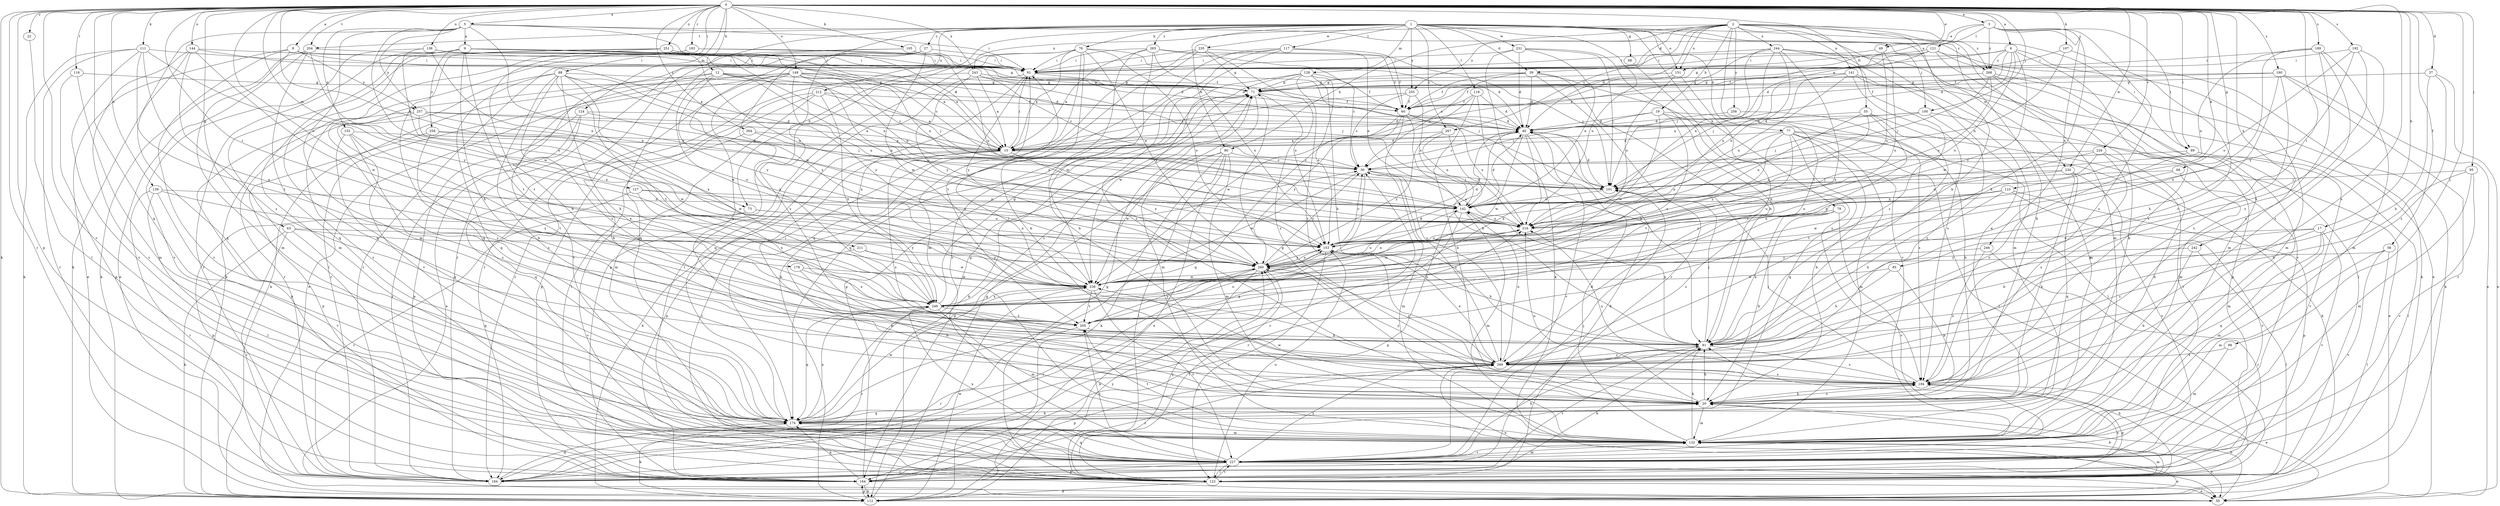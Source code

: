 strict digraph  {
0;
1;
2;
3;
5;
6;
8;
9;
10;
12;
17;
19;
20;
22;
27;
30;
37;
39;
40;
49;
50;
55;
56;
60;
63;
66;
68;
71;
73;
76;
77;
79;
80;
81;
85;
88;
89;
91;
95;
98;
100;
101;
105;
107;
110;
111;
112;
116;
117;
118;
121;
122;
124;
127;
128;
132;
136;
139;
141;
142;
144;
149;
151;
152;
153;
164;
174;
178;
183;
184;
189;
190;
192;
194;
204;
205;
211;
212;
216;
226;
227;
230;
231;
235;
238;
242;
243;
244;
246;
249;
251;
255;
256;
257;
258;
260;
264;
265;
267;
268;
269;
0 -> 3  [label=a];
0 -> 5  [label=a];
0 -> 6  [label=a];
0 -> 8  [label=a];
0 -> 12  [label=b];
0 -> 17  [label=b];
0 -> 22  [label=c];
0 -> 37  [label=d];
0 -> 49  [label=e];
0 -> 55  [label=f];
0 -> 56  [label=f];
0 -> 63  [label=g];
0 -> 66  [label=g];
0 -> 73  [label=h];
0 -> 85  [label=i];
0 -> 88  [label=i];
0 -> 89  [label=i];
0 -> 95  [label=j];
0 -> 98  [label=j];
0 -> 100  [label=j];
0 -> 105  [label=k];
0 -> 107  [label=k];
0 -> 110  [label=k];
0 -> 111  [label=k];
0 -> 112  [label=k];
0 -> 116  [label=l];
0 -> 124  [label=m];
0 -> 127  [label=m];
0 -> 136  [label=n];
0 -> 139  [label=n];
0 -> 144  [label=o];
0 -> 149  [label=o];
0 -> 164  [label=p];
0 -> 174  [label=q];
0 -> 178  [label=r];
0 -> 183  [label=r];
0 -> 184  [label=r];
0 -> 189  [label=s];
0 -> 190  [label=s];
0 -> 192  [label=s];
0 -> 194  [label=s];
0 -> 204  [label=t];
0 -> 211  [label=u];
0 -> 226  [label=v];
0 -> 227  [label=v];
0 -> 230  [label=w];
0 -> 242  [label=x];
0 -> 243  [label=x];
0 -> 251  [label=y];
0 -> 264  [label=z];
1 -> 27  [label=c];
1 -> 39  [label=d];
1 -> 68  [label=g];
1 -> 73  [label=h];
1 -> 76  [label=h];
1 -> 77  [label=h];
1 -> 79  [label=h];
1 -> 80  [label=h];
1 -> 89  [label=i];
1 -> 100  [label=j];
1 -> 117  [label=l];
1 -> 118  [label=l];
1 -> 128  [label=m];
1 -> 151  [label=o];
1 -> 184  [label=r];
1 -> 204  [label=t];
1 -> 212  [label=u];
1 -> 216  [label=u];
1 -> 230  [label=w];
1 -> 231  [label=w];
1 -> 235  [label=w];
1 -> 238  [label=w];
1 -> 255  [label=y];
1 -> 265  [label=z];
1 -> 267  [label=z];
2 -> 19  [label=b];
2 -> 20  [label=b];
2 -> 39  [label=d];
2 -> 40  [label=d];
2 -> 80  [label=h];
2 -> 81  [label=h];
2 -> 132  [label=m];
2 -> 141  [label=n];
2 -> 151  [label=o];
2 -> 174  [label=q];
2 -> 205  [label=t];
2 -> 243  [label=x];
2 -> 244  [label=x];
2 -> 255  [label=y];
2 -> 256  [label=y];
2 -> 267  [label=z];
2 -> 268  [label=z];
3 -> 49  [label=e];
3 -> 81  [label=h];
3 -> 89  [label=i];
3 -> 121  [label=l];
3 -> 151  [label=o];
3 -> 194  [label=s];
3 -> 246  [label=x];
3 -> 268  [label=z];
5 -> 9  [label=a];
5 -> 10  [label=a];
5 -> 91  [label=i];
5 -> 112  [label=k];
5 -> 132  [label=m];
5 -> 152  [label=o];
5 -> 153  [label=o];
5 -> 238  [label=w];
5 -> 257  [label=y];
5 -> 268  [label=z];
6 -> 40  [label=d];
6 -> 60  [label=f];
6 -> 71  [label=g];
6 -> 91  [label=i];
6 -> 132  [label=m];
6 -> 153  [label=o];
6 -> 194  [label=s];
6 -> 238  [label=w];
6 -> 268  [label=z];
8 -> 10  [label=a];
8 -> 50  [label=e];
8 -> 91  [label=i];
8 -> 132  [label=m];
8 -> 227  [label=v];
8 -> 257  [label=y];
9 -> 40  [label=d];
9 -> 81  [label=h];
9 -> 91  [label=i];
9 -> 132  [label=m];
9 -> 142  [label=n];
9 -> 174  [label=q];
9 -> 184  [label=r];
9 -> 205  [label=t];
9 -> 216  [label=u];
9 -> 258  [label=y];
10 -> 30  [label=c];
10 -> 40  [label=d];
10 -> 91  [label=i];
10 -> 112  [label=k];
10 -> 122  [label=l];
10 -> 164  [label=p];
10 -> 194  [label=s];
10 -> 260  [label=y];
12 -> 60  [label=f];
12 -> 71  [label=g];
12 -> 81  [label=h];
12 -> 142  [label=n];
12 -> 184  [label=r];
12 -> 216  [label=u];
12 -> 238  [label=w];
12 -> 260  [label=y];
17 -> 81  [label=h];
17 -> 132  [label=m];
17 -> 153  [label=o];
17 -> 174  [label=q];
17 -> 227  [label=v];
17 -> 269  [label=z];
19 -> 30  [label=c];
19 -> 40  [label=d];
19 -> 122  [label=l];
19 -> 194  [label=s];
19 -> 238  [label=w];
19 -> 249  [label=x];
20 -> 71  [label=g];
20 -> 81  [label=h];
20 -> 91  [label=i];
20 -> 132  [label=m];
20 -> 174  [label=q];
20 -> 194  [label=s];
20 -> 216  [label=u];
20 -> 238  [label=w];
22 -> 122  [label=l];
27 -> 91  [label=i];
27 -> 174  [label=q];
27 -> 184  [label=r];
27 -> 194  [label=s];
27 -> 238  [label=w];
27 -> 269  [label=z];
30 -> 101  [label=j];
30 -> 132  [label=m];
30 -> 174  [label=q];
30 -> 216  [label=u];
30 -> 238  [label=w];
37 -> 50  [label=e];
37 -> 71  [label=g];
37 -> 81  [label=h];
37 -> 269  [label=z];
39 -> 30  [label=c];
39 -> 40  [label=d];
39 -> 60  [label=f];
39 -> 71  [label=g];
39 -> 81  [label=h];
39 -> 184  [label=r];
39 -> 194  [label=s];
40 -> 10  [label=a];
40 -> 30  [label=c];
40 -> 101  [label=j];
40 -> 227  [label=v];
40 -> 238  [label=w];
40 -> 249  [label=x];
49 -> 91  [label=i];
49 -> 153  [label=o];
49 -> 216  [label=u];
50 -> 20  [label=b];
55 -> 40  [label=d];
55 -> 153  [label=o];
55 -> 216  [label=u];
55 -> 227  [label=v];
55 -> 249  [label=x];
55 -> 269  [label=z];
56 -> 122  [label=l];
56 -> 132  [label=m];
56 -> 227  [label=v];
56 -> 260  [label=y];
60 -> 40  [label=d];
60 -> 81  [label=h];
60 -> 174  [label=q];
60 -> 216  [label=u];
60 -> 260  [label=y];
60 -> 269  [label=z];
63 -> 112  [label=k];
63 -> 153  [label=o];
63 -> 174  [label=q];
63 -> 184  [label=r];
63 -> 260  [label=y];
66 -> 101  [label=j];
66 -> 132  [label=m];
66 -> 238  [label=w];
68 -> 227  [label=v];
71 -> 60  [label=f];
71 -> 112  [label=k];
71 -> 132  [label=m];
71 -> 269  [label=z];
73 -> 153  [label=o];
73 -> 184  [label=r];
73 -> 216  [label=u];
73 -> 227  [label=v];
76 -> 10  [label=a];
76 -> 20  [label=b];
76 -> 40  [label=d];
76 -> 91  [label=i];
76 -> 122  [label=l];
76 -> 153  [label=o];
76 -> 164  [label=p];
76 -> 205  [label=t];
76 -> 260  [label=y];
77 -> 10  [label=a];
77 -> 20  [label=b];
77 -> 50  [label=e];
77 -> 112  [label=k];
77 -> 122  [label=l];
77 -> 132  [label=m];
77 -> 153  [label=o];
77 -> 174  [label=q];
77 -> 205  [label=t];
77 -> 260  [label=y];
79 -> 20  [label=b];
79 -> 81  [label=h];
79 -> 216  [label=u];
79 -> 227  [label=v];
79 -> 269  [label=z];
80 -> 30  [label=c];
80 -> 50  [label=e];
80 -> 112  [label=k];
80 -> 122  [label=l];
80 -> 132  [label=m];
80 -> 164  [label=p];
80 -> 238  [label=w];
81 -> 101  [label=j];
81 -> 142  [label=n];
81 -> 184  [label=r];
81 -> 194  [label=s];
81 -> 269  [label=z];
85 -> 20  [label=b];
85 -> 81  [label=h];
85 -> 238  [label=w];
88 -> 20  [label=b];
88 -> 71  [label=g];
88 -> 81  [label=h];
88 -> 174  [label=q];
88 -> 205  [label=t];
88 -> 216  [label=u];
88 -> 227  [label=v];
88 -> 249  [label=x];
88 -> 260  [label=y];
88 -> 269  [label=z];
89 -> 30  [label=c];
89 -> 122  [label=l];
89 -> 227  [label=v];
89 -> 269  [label=z];
91 -> 71  [label=g];
91 -> 101  [label=j];
91 -> 174  [label=q];
91 -> 249  [label=x];
91 -> 260  [label=y];
95 -> 81  [label=h];
95 -> 101  [label=j];
95 -> 132  [label=m];
95 -> 227  [label=v];
98 -> 132  [label=m];
98 -> 269  [label=z];
100 -> 10  [label=a];
100 -> 40  [label=d];
100 -> 101  [label=j];
100 -> 132  [label=m];
100 -> 269  [label=z];
101 -> 40  [label=d];
101 -> 142  [label=n];
105 -> 40  [label=d];
105 -> 91  [label=i];
105 -> 184  [label=r];
105 -> 216  [label=u];
105 -> 227  [label=v];
107 -> 91  [label=i];
107 -> 142  [label=n];
107 -> 269  [label=z];
110 -> 81  [label=h];
110 -> 142  [label=n];
110 -> 164  [label=p];
110 -> 216  [label=u];
110 -> 227  [label=v];
110 -> 260  [label=y];
111 -> 91  [label=i];
111 -> 112  [label=k];
111 -> 184  [label=r];
111 -> 205  [label=t];
111 -> 227  [label=v];
111 -> 249  [label=x];
111 -> 260  [label=y];
112 -> 71  [label=g];
112 -> 164  [label=p];
112 -> 238  [label=w];
112 -> 260  [label=y];
116 -> 71  [label=g];
116 -> 132  [label=m];
116 -> 164  [label=p];
117 -> 60  [label=f];
117 -> 91  [label=i];
117 -> 112  [label=k];
117 -> 142  [label=n];
117 -> 194  [label=s];
117 -> 227  [label=v];
118 -> 20  [label=b];
118 -> 40  [label=d];
118 -> 60  [label=f];
118 -> 81  [label=h];
118 -> 238  [label=w];
121 -> 40  [label=d];
121 -> 60  [label=f];
121 -> 71  [label=g];
121 -> 91  [label=i];
121 -> 112  [label=k];
121 -> 132  [label=m];
121 -> 227  [label=v];
122 -> 20  [label=b];
122 -> 40  [label=d];
122 -> 50  [label=e];
122 -> 71  [label=g];
122 -> 81  [label=h];
122 -> 112  [label=k];
122 -> 132  [label=m];
122 -> 153  [label=o];
122 -> 227  [label=v];
122 -> 260  [label=y];
124 -> 40  [label=d];
124 -> 50  [label=e];
124 -> 101  [label=j];
124 -> 164  [label=p];
124 -> 184  [label=r];
127 -> 142  [label=n];
127 -> 164  [label=p];
127 -> 216  [label=u];
127 -> 249  [label=x];
128 -> 60  [label=f];
128 -> 71  [label=g];
128 -> 81  [label=h];
128 -> 153  [label=o];
128 -> 174  [label=q];
128 -> 238  [label=w];
128 -> 269  [label=z];
132 -> 40  [label=d];
132 -> 50  [label=e];
132 -> 81  [label=h];
132 -> 205  [label=t];
132 -> 227  [label=v];
136 -> 10  [label=a];
136 -> 71  [label=g];
136 -> 91  [label=i];
136 -> 142  [label=n];
136 -> 153  [label=o];
136 -> 227  [label=v];
139 -> 122  [label=l];
139 -> 142  [label=n];
139 -> 184  [label=r];
139 -> 227  [label=v];
139 -> 260  [label=y];
141 -> 71  [label=g];
141 -> 101  [label=j];
141 -> 132  [label=m];
141 -> 142  [label=n];
141 -> 164  [label=p];
141 -> 194  [label=s];
141 -> 216  [label=u];
142 -> 40  [label=d];
142 -> 132  [label=m];
142 -> 164  [label=p];
142 -> 184  [label=r];
142 -> 216  [label=u];
144 -> 10  [label=a];
144 -> 91  [label=i];
144 -> 174  [label=q];
144 -> 227  [label=v];
144 -> 238  [label=w];
144 -> 269  [label=z];
149 -> 20  [label=b];
149 -> 30  [label=c];
149 -> 40  [label=d];
149 -> 50  [label=e];
149 -> 71  [label=g];
149 -> 101  [label=j];
149 -> 112  [label=k];
149 -> 153  [label=o];
149 -> 184  [label=r];
149 -> 249  [label=x];
149 -> 260  [label=y];
151 -> 10  [label=a];
151 -> 71  [label=g];
151 -> 216  [label=u];
151 -> 269  [label=z];
152 -> 10  [label=a];
152 -> 174  [label=q];
152 -> 194  [label=s];
152 -> 205  [label=t];
152 -> 249  [label=x];
153 -> 30  [label=c];
153 -> 40  [label=d];
153 -> 81  [label=h];
153 -> 122  [label=l];
153 -> 260  [label=y];
164 -> 71  [label=g];
164 -> 81  [label=h];
164 -> 112  [label=k];
164 -> 174  [label=q];
164 -> 194  [label=s];
164 -> 269  [label=z];
174 -> 20  [label=b];
174 -> 71  [label=g];
174 -> 112  [label=k];
174 -> 132  [label=m];
174 -> 238  [label=w];
174 -> 249  [label=x];
178 -> 20  [label=b];
178 -> 238  [label=w];
178 -> 249  [label=x];
183 -> 60  [label=f];
183 -> 91  [label=i];
183 -> 112  [label=k];
183 -> 227  [label=v];
184 -> 30  [label=c];
184 -> 174  [label=q];
189 -> 91  [label=i];
189 -> 132  [label=m];
189 -> 142  [label=n];
189 -> 194  [label=s];
189 -> 249  [label=x];
189 -> 269  [label=z];
190 -> 50  [label=e];
190 -> 60  [label=f];
190 -> 71  [label=g];
190 -> 81  [label=h];
190 -> 184  [label=r];
190 -> 194  [label=s];
192 -> 81  [label=h];
192 -> 91  [label=i];
192 -> 153  [label=o];
192 -> 194  [label=s];
192 -> 260  [label=y];
194 -> 20  [label=b];
194 -> 50  [label=e];
194 -> 101  [label=j];
194 -> 164  [label=p];
194 -> 216  [label=u];
194 -> 260  [label=y];
204 -> 50  [label=e];
204 -> 91  [label=i];
204 -> 112  [label=k];
204 -> 174  [label=q];
204 -> 249  [label=x];
205 -> 81  [label=h];
205 -> 153  [label=o];
205 -> 184  [label=r];
205 -> 216  [label=u];
205 -> 260  [label=y];
211 -> 20  [label=b];
211 -> 238  [label=w];
211 -> 260  [label=y];
212 -> 10  [label=a];
212 -> 60  [label=f];
212 -> 122  [label=l];
212 -> 132  [label=m];
212 -> 164  [label=p];
212 -> 249  [label=x];
216 -> 153  [label=o];
216 -> 238  [label=w];
226 -> 20  [label=b];
226 -> 30  [label=c];
226 -> 194  [label=s];
226 -> 205  [label=t];
226 -> 216  [label=u];
227 -> 50  [label=e];
227 -> 81  [label=h];
227 -> 101  [label=j];
227 -> 122  [label=l];
227 -> 132  [label=m];
227 -> 164  [label=p];
227 -> 174  [label=q];
227 -> 184  [label=r];
227 -> 205  [label=t];
227 -> 249  [label=x];
227 -> 269  [label=z];
230 -> 20  [label=b];
230 -> 101  [label=j];
230 -> 153  [label=o];
230 -> 174  [label=q];
230 -> 227  [label=v];
231 -> 40  [label=d];
231 -> 81  [label=h];
231 -> 91  [label=i];
231 -> 101  [label=j];
231 -> 112  [label=k];
231 -> 142  [label=n];
235 -> 71  [label=g];
235 -> 91  [label=i];
235 -> 101  [label=j];
235 -> 132  [label=m];
235 -> 153  [label=o];
235 -> 174  [label=q];
238 -> 142  [label=n];
238 -> 205  [label=t];
238 -> 227  [label=v];
238 -> 249  [label=x];
242 -> 20  [label=b];
242 -> 122  [label=l];
242 -> 260  [label=y];
243 -> 10  [label=a];
243 -> 30  [label=c];
243 -> 71  [label=g];
243 -> 101  [label=j];
243 -> 184  [label=r];
243 -> 260  [label=y];
244 -> 10  [label=a];
244 -> 50  [label=e];
244 -> 91  [label=i];
244 -> 101  [label=j];
244 -> 132  [label=m];
244 -> 142  [label=n];
244 -> 216  [label=u];
244 -> 249  [label=x];
244 -> 269  [label=z];
246 -> 184  [label=r];
246 -> 194  [label=s];
246 -> 260  [label=y];
249 -> 30  [label=c];
249 -> 40  [label=d];
249 -> 71  [label=g];
249 -> 132  [label=m];
249 -> 174  [label=q];
249 -> 184  [label=r];
249 -> 205  [label=t];
251 -> 30  [label=c];
251 -> 91  [label=i];
251 -> 122  [label=l];
251 -> 142  [label=n];
251 -> 174  [label=q];
251 -> 205  [label=t];
255 -> 10  [label=a];
255 -> 30  [label=c];
255 -> 60  [label=f];
255 -> 142  [label=n];
256 -> 20  [label=b];
256 -> 40  [label=d];
257 -> 10  [label=a];
257 -> 40  [label=d];
257 -> 153  [label=o];
257 -> 164  [label=p];
257 -> 238  [label=w];
257 -> 269  [label=z];
258 -> 10  [label=a];
258 -> 164  [label=p];
258 -> 238  [label=w];
258 -> 269  [label=z];
260 -> 30  [label=c];
260 -> 112  [label=k];
260 -> 122  [label=l];
260 -> 153  [label=o];
260 -> 184  [label=r];
260 -> 216  [label=u];
260 -> 238  [label=w];
264 -> 10  [label=a];
264 -> 142  [label=n];
264 -> 174  [label=q];
265 -> 10  [label=a];
265 -> 20  [label=b];
265 -> 30  [label=c];
265 -> 60  [label=f];
265 -> 91  [label=i];
265 -> 153  [label=o];
265 -> 238  [label=w];
267 -> 10  [label=a];
267 -> 142  [label=n];
267 -> 216  [label=u];
267 -> 260  [label=y];
268 -> 20  [label=b];
268 -> 60  [label=f];
268 -> 71  [label=g];
268 -> 101  [label=j];
268 -> 112  [label=k];
268 -> 122  [label=l];
268 -> 216  [label=u];
269 -> 30  [label=c];
269 -> 50  [label=e];
269 -> 91  [label=i];
269 -> 142  [label=n];
269 -> 153  [label=o];
269 -> 164  [label=p];
269 -> 194  [label=s];
269 -> 260  [label=y];
}
